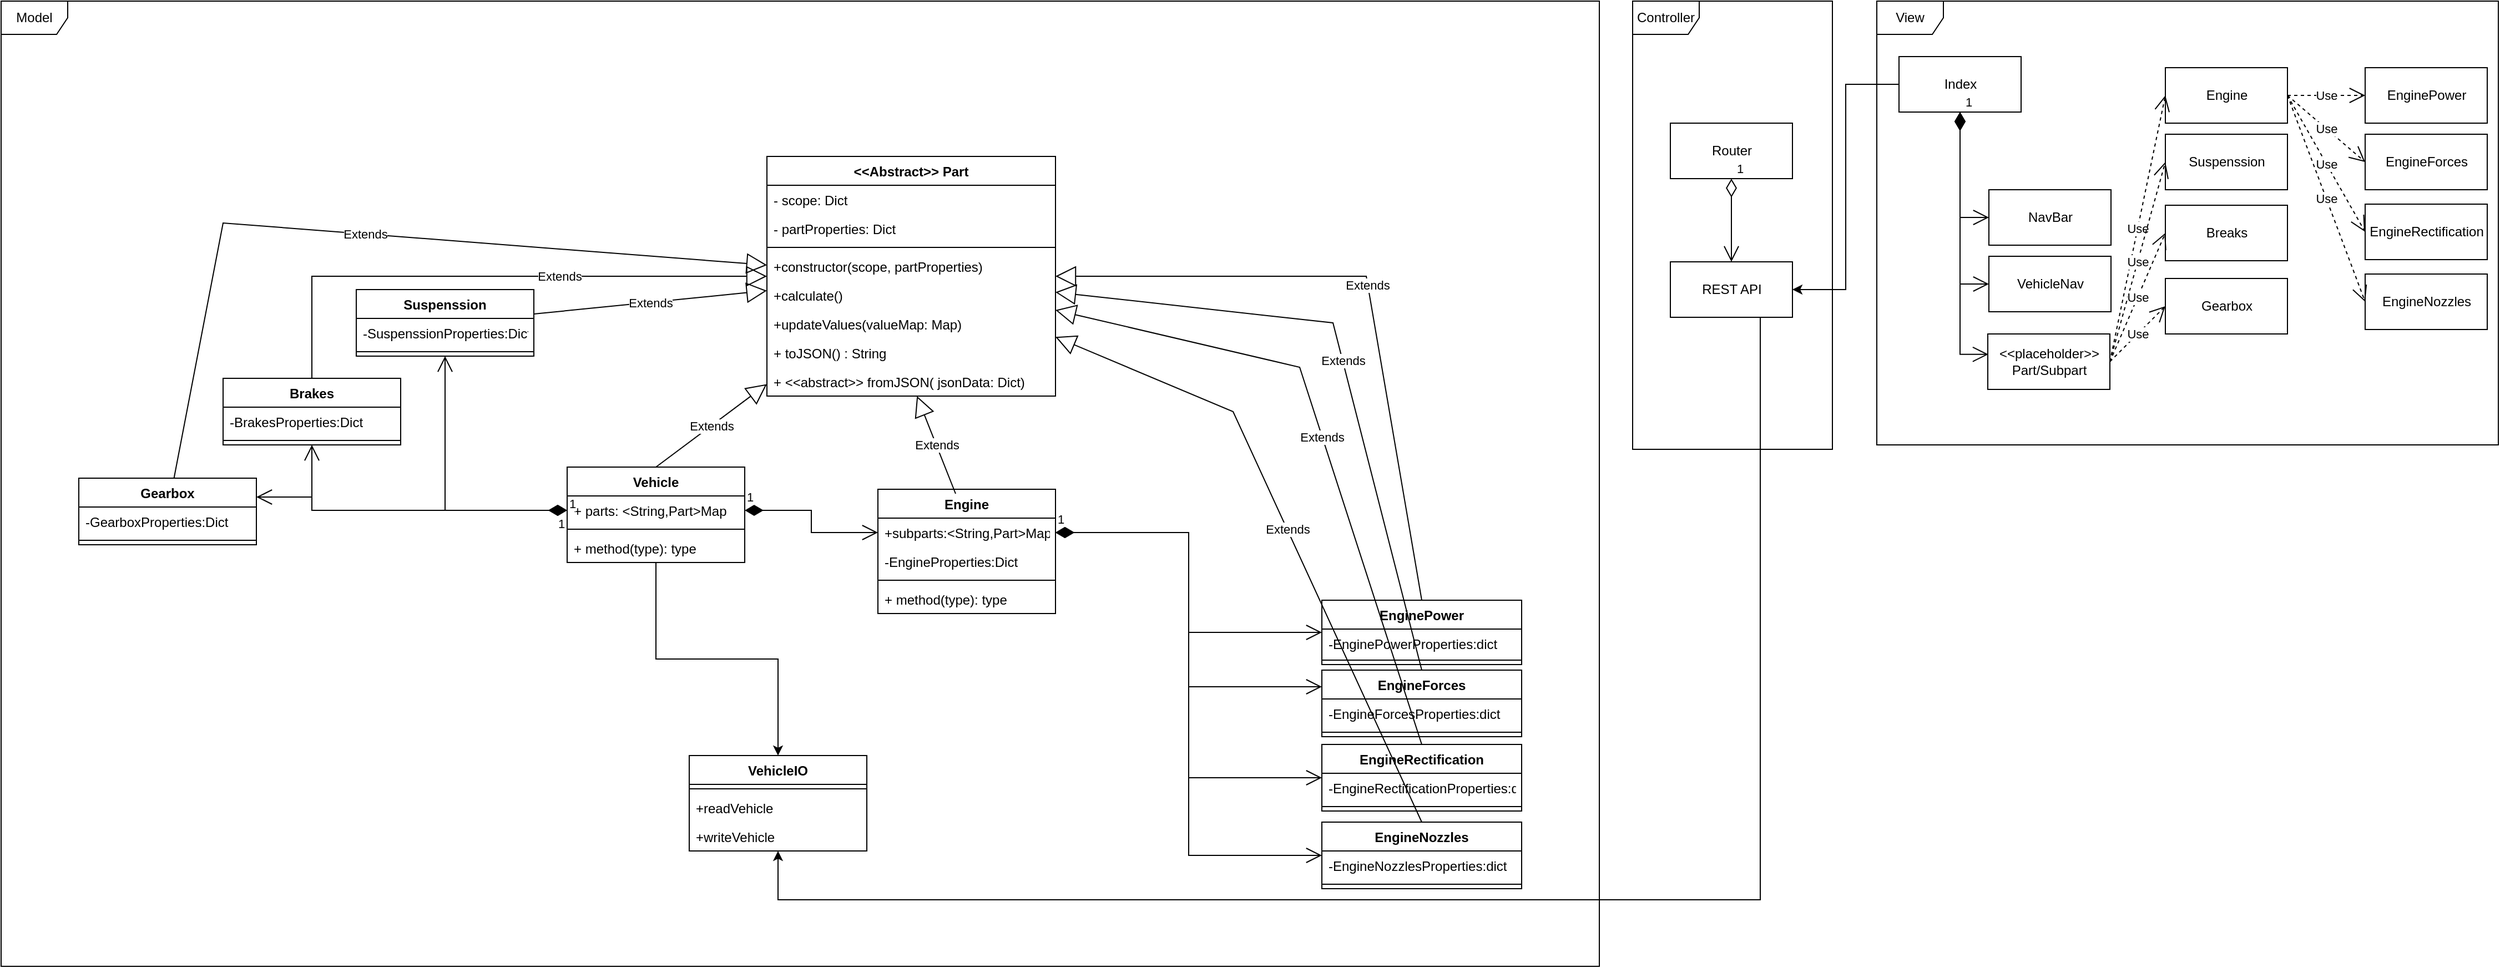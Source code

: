 <mxfile version="16.1.2" type="device" pages="2"><diagram id="Srt7nmyKkOKRnfE592io" name="Modelo Final"><mxGraphModel dx="2272" dy="838" grid="1" gridSize="10" guides="1" tooltips="1" connect="1" arrows="1" fold="1" page="1" pageScale="1" pageWidth="850" pageHeight="1100" math="0" shadow="0"><root><mxCell id="LuTwk9Vkh2MoDI5ITmGI-0"/><mxCell id="LuTwk9Vkh2MoDI5ITmGI-1" parent="LuTwk9Vkh2MoDI5ITmGI-0"/><mxCell id="LuTwk9Vkh2MoDI5ITmGI-72" value="Model" style="shape=umlFrame;whiteSpace=wrap;html=1;" parent="LuTwk9Vkh2MoDI5ITmGI-1" vertex="1"><mxGeometry x="-820" y="10" width="1440" height="870" as="geometry"/></mxCell><mxCell id="LuTwk9Vkh2MoDI5ITmGI-2" value="&lt;&lt;Abstract&gt;&gt; Part" style="swimlane;fontStyle=1;align=center;verticalAlign=top;childLayout=stackLayout;horizontal=1;startSize=26;horizontalStack=0;resizeParent=1;resizeParentMax=0;resizeLast=0;collapsible=1;marginBottom=0;" parent="LuTwk9Vkh2MoDI5ITmGI-1" vertex="1"><mxGeometry x="-130" y="150" width="260" height="216" as="geometry"/></mxCell><mxCell id="LuTwk9Vkh2MoDI5ITmGI-3" value="- scope: Dict" style="text;strokeColor=none;fillColor=none;align=left;verticalAlign=top;spacingLeft=4;spacingRight=4;overflow=hidden;rotatable=0;points=[[0,0.5],[1,0.5]];portConstraint=eastwest;" parent="LuTwk9Vkh2MoDI5ITmGI-2" vertex="1"><mxGeometry y="26" width="260" height="26" as="geometry"/></mxCell><mxCell id="LuTwk9Vkh2MoDI5ITmGI-6" value="- partProperties: Dict" style="text;strokeColor=none;fillColor=none;align=left;verticalAlign=top;spacingLeft=4;spacingRight=4;overflow=hidden;rotatable=0;points=[[0,0.5],[1,0.5]];portConstraint=eastwest;" parent="LuTwk9Vkh2MoDI5ITmGI-2" vertex="1"><mxGeometry y="52" width="260" height="26" as="geometry"/></mxCell><mxCell id="LuTwk9Vkh2MoDI5ITmGI-4" value="" style="line;strokeWidth=1;fillColor=none;align=left;verticalAlign=middle;spacingTop=-1;spacingLeft=3;spacingRight=3;rotatable=0;labelPosition=right;points=[];portConstraint=eastwest;" parent="LuTwk9Vkh2MoDI5ITmGI-2" vertex="1"><mxGeometry y="78" width="260" height="8" as="geometry"/></mxCell><mxCell id="LuTwk9Vkh2MoDI5ITmGI-5" value="+constructor(scope, partProperties)" style="text;strokeColor=none;fillColor=none;align=left;verticalAlign=top;spacingLeft=4;spacingRight=4;overflow=hidden;rotatable=0;points=[[0,0.5],[1,0.5]];portConstraint=eastwest;" parent="LuTwk9Vkh2MoDI5ITmGI-2" vertex="1"><mxGeometry y="86" width="260" height="26" as="geometry"/></mxCell><mxCell id="LuTwk9Vkh2MoDI5ITmGI-7" value="+calculate()" style="text;strokeColor=none;fillColor=none;align=left;verticalAlign=top;spacingLeft=4;spacingRight=4;overflow=hidden;rotatable=0;points=[[0,0.5],[1,0.5]];portConstraint=eastwest;" parent="LuTwk9Vkh2MoDI5ITmGI-2" vertex="1"><mxGeometry y="112" width="260" height="26" as="geometry"/></mxCell><mxCell id="LuTwk9Vkh2MoDI5ITmGI-8" value="+updateValues(valueMap: Map)" style="text;strokeColor=none;fillColor=none;align=left;verticalAlign=top;spacingLeft=4;spacingRight=4;overflow=hidden;rotatable=0;points=[[0,0.5],[1,0.5]];portConstraint=eastwest;" parent="LuTwk9Vkh2MoDI5ITmGI-2" vertex="1"><mxGeometry y="138" width="260" height="26" as="geometry"/></mxCell><mxCell id="LuTwk9Vkh2MoDI5ITmGI-9" value="+ toJSON() : String" style="text;strokeColor=none;fillColor=none;align=left;verticalAlign=top;spacingLeft=4;spacingRight=4;overflow=hidden;rotatable=0;points=[[0,0.5],[1,0.5]];portConstraint=eastwest;" parent="LuTwk9Vkh2MoDI5ITmGI-2" vertex="1"><mxGeometry y="164" width="260" height="26" as="geometry"/></mxCell><mxCell id="LuTwk9Vkh2MoDI5ITmGI-10" value="+ &lt;&lt;abstract&gt;&gt; fromJSON( jsonData: Dict)" style="text;strokeColor=none;fillColor=none;align=left;verticalAlign=top;spacingLeft=4;spacingRight=4;overflow=hidden;rotatable=0;points=[[0,0.5],[1,0.5]];portConstraint=eastwest;" parent="LuTwk9Vkh2MoDI5ITmGI-2" vertex="1"><mxGeometry y="190" width="260" height="26" as="geometry"/></mxCell><mxCell id="pgpAtMf6Iv_CwxvHHfd5-0" style="edgeStyle=orthogonalEdgeStyle;rounded=0;orthogonalLoop=1;jettySize=auto;html=1;entryX=0.5;entryY=0;entryDx=0;entryDy=0;" edge="1" parent="LuTwk9Vkh2MoDI5ITmGI-1" source="LuTwk9Vkh2MoDI5ITmGI-15" target="LuTwk9Vkh2MoDI5ITmGI-73"><mxGeometry relative="1" as="geometry"/></mxCell><mxCell id="LuTwk9Vkh2MoDI5ITmGI-15" value="Vehicle" style="swimlane;fontStyle=1;align=center;verticalAlign=top;childLayout=stackLayout;horizontal=1;startSize=26;horizontalStack=0;resizeParent=1;resizeParentMax=0;resizeLast=0;collapsible=1;marginBottom=0;" parent="LuTwk9Vkh2MoDI5ITmGI-1" vertex="1"><mxGeometry x="-310" y="430" width="160" height="86" as="geometry"/></mxCell><mxCell id="LuTwk9Vkh2MoDI5ITmGI-16" value="+ parts: &lt;String,Part&gt;Map" style="text;strokeColor=none;fillColor=none;align=left;verticalAlign=top;spacingLeft=4;spacingRight=4;overflow=hidden;rotatable=0;points=[[0,0.5],[1,0.5]];portConstraint=eastwest;" parent="LuTwk9Vkh2MoDI5ITmGI-15" vertex="1"><mxGeometry y="26" width="160" height="26" as="geometry"/></mxCell><mxCell id="LuTwk9Vkh2MoDI5ITmGI-17" value="" style="line;strokeWidth=1;fillColor=none;align=left;verticalAlign=middle;spacingTop=-1;spacingLeft=3;spacingRight=3;rotatable=0;labelPosition=right;points=[];portConstraint=eastwest;" parent="LuTwk9Vkh2MoDI5ITmGI-15" vertex="1"><mxGeometry y="52" width="160" height="8" as="geometry"/></mxCell><mxCell id="LuTwk9Vkh2MoDI5ITmGI-18" value="+ method(type): type" style="text;strokeColor=none;fillColor=none;align=left;verticalAlign=top;spacingLeft=4;spacingRight=4;overflow=hidden;rotatable=0;points=[[0,0.5],[1,0.5]];portConstraint=eastwest;" parent="LuTwk9Vkh2MoDI5ITmGI-15" vertex="1"><mxGeometry y="60" width="160" height="26" as="geometry"/></mxCell><mxCell id="LuTwk9Vkh2MoDI5ITmGI-19" value="Extends" style="endArrow=block;endSize=16;endFill=0;html=1;rounded=0;exitX=0.5;exitY=0;exitDx=0;exitDy=0;" parent="LuTwk9Vkh2MoDI5ITmGI-1" source="LuTwk9Vkh2MoDI5ITmGI-15" target="LuTwk9Vkh2MoDI5ITmGI-2" edge="1"><mxGeometry width="160" relative="1" as="geometry"><mxPoint x="-160" y="480" as="sourcePoint"/><mxPoint y="480" as="targetPoint"/></mxGeometry></mxCell><mxCell id="LuTwk9Vkh2MoDI5ITmGI-20" value="Engine" style="swimlane;fontStyle=1;align=center;verticalAlign=top;childLayout=stackLayout;horizontal=1;startSize=26;horizontalStack=0;resizeParent=1;resizeParentMax=0;resizeLast=0;collapsible=1;marginBottom=0;" parent="LuTwk9Vkh2MoDI5ITmGI-1" vertex="1"><mxGeometry x="-30" y="450" width="160" height="112" as="geometry"/></mxCell><mxCell id="LuTwk9Vkh2MoDI5ITmGI-24" value="Extends" style="endArrow=block;endSize=16;endFill=0;html=1;rounded=0;" parent="LuTwk9Vkh2MoDI5ITmGI-20" target="LuTwk9Vkh2MoDI5ITmGI-10" edge="1"><mxGeometry width="160" relative="1" as="geometry"><mxPoint x="70" y="4" as="sourcePoint"/><mxPoint x="230" y="4" as="targetPoint"/></mxGeometry></mxCell><mxCell id="LuTwk9Vkh2MoDI5ITmGI-21" value="+subparts:&lt;String,Part&gt;Map" style="text;strokeColor=none;fillColor=none;align=left;verticalAlign=top;spacingLeft=4;spacingRight=4;overflow=hidden;rotatable=0;points=[[0,0.5],[1,0.5]];portConstraint=eastwest;" parent="LuTwk9Vkh2MoDI5ITmGI-20" vertex="1"><mxGeometry y="26" width="160" height="26" as="geometry"/></mxCell><mxCell id="LuTwk9Vkh2MoDI5ITmGI-68" value="-EngineProperties:Dict" style="text;strokeColor=none;fillColor=none;align=left;verticalAlign=top;spacingLeft=4;spacingRight=4;overflow=hidden;rotatable=0;points=[[0,0.5],[1,0.5]];portConstraint=eastwest;" parent="LuTwk9Vkh2MoDI5ITmGI-20" vertex="1"><mxGeometry y="52" width="160" height="26" as="geometry"/></mxCell><mxCell id="LuTwk9Vkh2MoDI5ITmGI-22" value="" style="line;strokeWidth=1;fillColor=none;align=left;verticalAlign=middle;spacingTop=-1;spacingLeft=3;spacingRight=3;rotatable=0;labelPosition=right;points=[];portConstraint=eastwest;" parent="LuTwk9Vkh2MoDI5ITmGI-20" vertex="1"><mxGeometry y="78" width="160" height="8" as="geometry"/></mxCell><mxCell id="LuTwk9Vkh2MoDI5ITmGI-23" value="+ method(type): type" style="text;strokeColor=none;fillColor=none;align=left;verticalAlign=top;spacingLeft=4;spacingRight=4;overflow=hidden;rotatable=0;points=[[0,0.5],[1,0.5]];portConstraint=eastwest;" parent="LuTwk9Vkh2MoDI5ITmGI-20" vertex="1"><mxGeometry y="86" width="160" height="26" as="geometry"/></mxCell><mxCell id="LuTwk9Vkh2MoDI5ITmGI-25" value="1" style="endArrow=open;html=1;endSize=12;startArrow=diamondThin;startSize=14;startFill=1;edgeStyle=orthogonalEdgeStyle;align=left;verticalAlign=bottom;rounded=0;" parent="LuTwk9Vkh2MoDI5ITmGI-1" source="LuTwk9Vkh2MoDI5ITmGI-16" target="LuTwk9Vkh2MoDI5ITmGI-21" edge="1"><mxGeometry x="-1" y="3" relative="1" as="geometry"><mxPoint x="-80" y="600" as="sourcePoint"/><mxPoint x="80" y="600" as="targetPoint"/></mxGeometry></mxCell><mxCell id="LuTwk9Vkh2MoDI5ITmGI-27" value="EnginePower" style="swimlane;fontStyle=1;align=center;verticalAlign=top;childLayout=stackLayout;horizontal=1;startSize=26;horizontalStack=0;resizeParent=1;resizeParentMax=0;resizeLast=0;collapsible=1;marginBottom=0;" parent="LuTwk9Vkh2MoDI5ITmGI-1" vertex="1"><mxGeometry x="370" y="550" width="180" height="58" as="geometry"/></mxCell><mxCell id="LuTwk9Vkh2MoDI5ITmGI-64" value="-EnginePowerProperties:dict" style="text;strokeColor=none;fillColor=none;align=left;verticalAlign=top;spacingLeft=4;spacingRight=4;overflow=hidden;rotatable=0;points=[[0,0.5],[1,0.5]];portConstraint=eastwest;" parent="LuTwk9Vkh2MoDI5ITmGI-27" vertex="1"><mxGeometry y="26" width="180" height="24" as="geometry"/></mxCell><mxCell id="LuTwk9Vkh2MoDI5ITmGI-29" value="" style="line;strokeWidth=1;fillColor=none;align=left;verticalAlign=middle;spacingTop=-1;spacingLeft=3;spacingRight=3;rotatable=0;labelPosition=right;points=[];portConstraint=eastwest;" parent="LuTwk9Vkh2MoDI5ITmGI-27" vertex="1"><mxGeometry y="50" width="180" height="8" as="geometry"/></mxCell><mxCell id="LuTwk9Vkh2MoDI5ITmGI-32" value="Extends" style="endArrow=block;endSize=16;endFill=0;html=1;rounded=0;exitX=0.5;exitY=0;exitDx=0;exitDy=0;" parent="LuTwk9Vkh2MoDI5ITmGI-1" source="LuTwk9Vkh2MoDI5ITmGI-27" target="LuTwk9Vkh2MoDI5ITmGI-2" edge="1"><mxGeometry width="160" relative="1" as="geometry"><mxPoint x="360" y="984" as="sourcePoint"/><mxPoint x="180" y="350" as="targetPoint"/><Array as="points"><mxPoint x="410" y="258"/></Array></mxGeometry></mxCell><mxCell id="LuTwk9Vkh2MoDI5ITmGI-33" value="1" style="endArrow=open;html=1;endSize=12;startArrow=diamondThin;startSize=14;startFill=1;edgeStyle=orthogonalEdgeStyle;align=left;verticalAlign=bottom;rounded=0;entryX=0;entryY=0.5;entryDx=0;entryDy=0;" parent="LuTwk9Vkh2MoDI5ITmGI-1" source="LuTwk9Vkh2MoDI5ITmGI-21" target="LuTwk9Vkh2MoDI5ITmGI-27" edge="1"><mxGeometry x="-1" y="3" relative="1" as="geometry"><mxPoint x="-140" y="479" as="sourcePoint"/><mxPoint x="-20" y="499" as="targetPoint"/></mxGeometry></mxCell><mxCell id="LuTwk9Vkh2MoDI5ITmGI-34" value="EngineForces" style="swimlane;fontStyle=1;align=center;verticalAlign=top;childLayout=stackLayout;horizontal=1;startSize=26;horizontalStack=0;resizeParent=1;resizeParentMax=0;resizeLast=0;collapsible=1;marginBottom=0;" parent="LuTwk9Vkh2MoDI5ITmGI-1" vertex="1"><mxGeometry x="370" y="613" width="180" height="60" as="geometry"/></mxCell><mxCell id="LuTwk9Vkh2MoDI5ITmGI-65" value="-EngineForcesProperties:dict" style="text;strokeColor=none;fillColor=none;align=left;verticalAlign=top;spacingLeft=4;spacingRight=4;overflow=hidden;rotatable=0;points=[[0,0.5],[1,0.5]];portConstraint=eastwest;" parent="LuTwk9Vkh2MoDI5ITmGI-34" vertex="1"><mxGeometry y="26" width="180" height="26" as="geometry"/></mxCell><mxCell id="LuTwk9Vkh2MoDI5ITmGI-35" value="" style="line;strokeWidth=1;fillColor=none;align=left;verticalAlign=middle;spacingTop=-1;spacingLeft=3;spacingRight=3;rotatable=0;labelPosition=right;points=[];portConstraint=eastwest;" parent="LuTwk9Vkh2MoDI5ITmGI-34" vertex="1"><mxGeometry y="52" width="180" height="8" as="geometry"/></mxCell><mxCell id="LuTwk9Vkh2MoDI5ITmGI-36" value="EngineRectification" style="swimlane;fontStyle=1;align=center;verticalAlign=top;childLayout=stackLayout;horizontal=1;startSize=26;horizontalStack=0;resizeParent=1;resizeParentMax=0;resizeLast=0;collapsible=1;marginBottom=0;" parent="LuTwk9Vkh2MoDI5ITmGI-1" vertex="1"><mxGeometry x="370" y="680" width="180" height="60" as="geometry"/></mxCell><mxCell id="LuTwk9Vkh2MoDI5ITmGI-66" value="-EngineRectificationProperties:dict" style="text;strokeColor=none;fillColor=none;align=left;verticalAlign=top;spacingLeft=4;spacingRight=4;overflow=hidden;rotatable=0;points=[[0,0.5],[1,0.5]];portConstraint=eastwest;" parent="LuTwk9Vkh2MoDI5ITmGI-36" vertex="1"><mxGeometry y="26" width="180" height="26" as="geometry"/></mxCell><mxCell id="LuTwk9Vkh2MoDI5ITmGI-37" value="" style="line;strokeWidth=1;fillColor=none;align=left;verticalAlign=middle;spacingTop=-1;spacingLeft=3;spacingRight=3;rotatable=0;labelPosition=right;points=[];portConstraint=eastwest;" parent="LuTwk9Vkh2MoDI5ITmGI-36" vertex="1"><mxGeometry y="52" width="180" height="8" as="geometry"/></mxCell><mxCell id="LuTwk9Vkh2MoDI5ITmGI-42" value="EngineNozzles" style="swimlane;fontStyle=1;align=center;verticalAlign=top;childLayout=stackLayout;horizontal=1;startSize=26;horizontalStack=0;resizeParent=1;resizeParentMax=0;resizeLast=0;collapsible=1;marginBottom=0;" parent="LuTwk9Vkh2MoDI5ITmGI-1" vertex="1"><mxGeometry x="370" y="750" width="180" height="60" as="geometry"/></mxCell><mxCell id="LuTwk9Vkh2MoDI5ITmGI-67" value="-EngineNozzlesProperties:dict" style="text;strokeColor=none;fillColor=none;align=left;verticalAlign=top;spacingLeft=4;spacingRight=4;overflow=hidden;rotatable=0;points=[[0,0.5],[1,0.5]];portConstraint=eastwest;" parent="LuTwk9Vkh2MoDI5ITmGI-42" vertex="1"><mxGeometry y="26" width="180" height="26" as="geometry"/></mxCell><mxCell id="LuTwk9Vkh2MoDI5ITmGI-43" value="" style="line;strokeWidth=1;fillColor=none;align=left;verticalAlign=middle;spacingTop=-1;spacingLeft=3;spacingRight=3;rotatable=0;labelPosition=right;points=[];portConstraint=eastwest;" parent="LuTwk9Vkh2MoDI5ITmGI-42" vertex="1"><mxGeometry y="52" width="180" height="8" as="geometry"/></mxCell><mxCell id="LuTwk9Vkh2MoDI5ITmGI-44" value="1" style="endArrow=open;html=1;endSize=12;startArrow=diamondThin;startSize=14;startFill=1;edgeStyle=orthogonalEdgeStyle;align=left;verticalAlign=bottom;rounded=0;entryX=0;entryY=0.25;entryDx=0;entryDy=0;exitX=1;exitY=0.5;exitDx=0;exitDy=0;" parent="LuTwk9Vkh2MoDI5ITmGI-1" source="LuTwk9Vkh2MoDI5ITmGI-21" target="LuTwk9Vkh2MoDI5ITmGI-34" edge="1"><mxGeometry x="-1" y="3" relative="1" as="geometry"><mxPoint x="140" y="499" as="sourcePoint"/><mxPoint x="190" y="427" as="targetPoint"/></mxGeometry></mxCell><mxCell id="LuTwk9Vkh2MoDI5ITmGI-45" value="1" style="endArrow=open;html=1;endSize=12;startArrow=diamondThin;startSize=14;startFill=1;edgeStyle=orthogonalEdgeStyle;align=left;verticalAlign=bottom;rounded=0;entryX=0;entryY=0.5;entryDx=0;entryDy=0;exitX=1;exitY=0.5;exitDx=0;exitDy=0;" parent="LuTwk9Vkh2MoDI5ITmGI-1" source="LuTwk9Vkh2MoDI5ITmGI-21" target="LuTwk9Vkh2MoDI5ITmGI-36" edge="1"><mxGeometry x="-1" y="3" relative="1" as="geometry"><mxPoint x="140" y="560" as="sourcePoint"/><mxPoint x="190" y="481.5" as="targetPoint"/></mxGeometry></mxCell><mxCell id="LuTwk9Vkh2MoDI5ITmGI-46" value="1" style="endArrow=open;html=1;endSize=12;startArrow=diamondThin;startSize=14;startFill=1;edgeStyle=orthogonalEdgeStyle;align=left;verticalAlign=bottom;rounded=0;entryX=0;entryY=0.5;entryDx=0;entryDy=0;exitX=1;exitY=0.5;exitDx=0;exitDy=0;" parent="LuTwk9Vkh2MoDI5ITmGI-1" source="LuTwk9Vkh2MoDI5ITmGI-21" target="LuTwk9Vkh2MoDI5ITmGI-42" edge="1"><mxGeometry x="-1" y="3" relative="1" as="geometry"><mxPoint x="140" y="499" as="sourcePoint"/><mxPoint x="190" y="557" as="targetPoint"/></mxGeometry></mxCell><mxCell id="LuTwk9Vkh2MoDI5ITmGI-47" value="Extends" style="endArrow=block;endSize=16;endFill=0;html=1;rounded=0;exitX=0.5;exitY=0;exitDx=0;exitDy=0;" parent="LuTwk9Vkh2MoDI5ITmGI-1" source="LuTwk9Vkh2MoDI5ITmGI-34" target="LuTwk9Vkh2MoDI5ITmGI-2" edge="1"><mxGeometry width="160" relative="1" as="geometry"><mxPoint x="270" y="410" as="sourcePoint"/><mxPoint x="140" y="339" as="targetPoint"/><Array as="points"><mxPoint x="380" y="300"/></Array></mxGeometry></mxCell><mxCell id="LuTwk9Vkh2MoDI5ITmGI-48" value="Extends" style="endArrow=block;endSize=16;endFill=0;html=1;rounded=0;exitX=0.5;exitY=0;exitDx=0;exitDy=0;" parent="LuTwk9Vkh2MoDI5ITmGI-1" source="LuTwk9Vkh2MoDI5ITmGI-36" target="LuTwk9Vkh2MoDI5ITmGI-2" edge="1"><mxGeometry width="160" relative="1" as="geometry"><mxPoint x="270" y="473" as="sourcePoint"/><mxPoint x="150" y="349" as="targetPoint"/><Array as="points"><mxPoint x="350" y="340"/></Array></mxGeometry></mxCell><mxCell id="LuTwk9Vkh2MoDI5ITmGI-49" value="Extends" style="endArrow=block;endSize=16;endFill=0;html=1;rounded=0;exitX=0.5;exitY=0;exitDx=0;exitDy=0;" parent="LuTwk9Vkh2MoDI5ITmGI-1" source="LuTwk9Vkh2MoDI5ITmGI-42" target="LuTwk9Vkh2MoDI5ITmGI-2" edge="1"><mxGeometry width="160" relative="1" as="geometry"><mxPoint x="270" y="540" as="sourcePoint"/><mxPoint x="160" y="359" as="targetPoint"/><Array as="points"><mxPoint x="290" y="380"/></Array></mxGeometry></mxCell><mxCell id="LuTwk9Vkh2MoDI5ITmGI-50" value="Suspenssion" style="swimlane;fontStyle=1;align=center;verticalAlign=top;childLayout=stackLayout;horizontal=1;startSize=26;horizontalStack=0;resizeParent=1;resizeParentMax=0;resizeLast=0;collapsible=1;marginBottom=0;" parent="LuTwk9Vkh2MoDI5ITmGI-1" vertex="1"><mxGeometry x="-500" y="270" width="160" height="60" as="geometry"/></mxCell><mxCell id="LuTwk9Vkh2MoDI5ITmGI-69" value="-SuspenssionProperties:Dict" style="text;strokeColor=none;fillColor=none;align=left;verticalAlign=top;spacingLeft=4;spacingRight=4;overflow=hidden;rotatable=0;points=[[0,0.5],[1,0.5]];portConstraint=eastwest;" parent="LuTwk9Vkh2MoDI5ITmGI-50" vertex="1"><mxGeometry y="26" width="160" height="26" as="geometry"/></mxCell><mxCell id="LuTwk9Vkh2MoDI5ITmGI-52" value="" style="line;strokeWidth=1;fillColor=none;align=left;verticalAlign=middle;spacingTop=-1;spacingLeft=3;spacingRight=3;rotatable=0;labelPosition=right;points=[];portConstraint=eastwest;" parent="LuTwk9Vkh2MoDI5ITmGI-50" vertex="1"><mxGeometry y="52" width="160" height="8" as="geometry"/></mxCell><mxCell id="LuTwk9Vkh2MoDI5ITmGI-54" value="Extends" style="endArrow=block;endSize=16;endFill=0;html=1;rounded=0;" parent="LuTwk9Vkh2MoDI5ITmGI-1" source="LuTwk9Vkh2MoDI5ITmGI-50" target="LuTwk9Vkh2MoDI5ITmGI-2" edge="1"><mxGeometry width="160" relative="1" as="geometry"><mxPoint x="-220" y="440" as="sourcePoint"/><mxPoint x="-120" y="365.217" as="targetPoint"/></mxGeometry></mxCell><mxCell id="LuTwk9Vkh2MoDI5ITmGI-55" value="1" style="endArrow=open;html=1;endSize=12;startArrow=diamondThin;startSize=14;startFill=1;edgeStyle=orthogonalEdgeStyle;align=left;verticalAlign=bottom;rounded=0;" parent="LuTwk9Vkh2MoDI5ITmGI-1" source="LuTwk9Vkh2MoDI5ITmGI-16" target="LuTwk9Vkh2MoDI5ITmGI-50" edge="1"><mxGeometry x="-1" y="3" relative="1" as="geometry"><mxPoint x="-140" y="479" as="sourcePoint"/><mxPoint x="-20" y="499" as="targetPoint"/></mxGeometry></mxCell><mxCell id="LuTwk9Vkh2MoDI5ITmGI-56" value="Brakes" style="swimlane;fontStyle=1;align=center;verticalAlign=top;childLayout=stackLayout;horizontal=1;startSize=26;horizontalStack=0;resizeParent=1;resizeParentMax=0;resizeLast=0;collapsible=1;marginBottom=0;" parent="LuTwk9Vkh2MoDI5ITmGI-1" vertex="1"><mxGeometry x="-620" y="350" width="160" height="60" as="geometry"/></mxCell><mxCell id="LuTwk9Vkh2MoDI5ITmGI-70" value="-BrakesProperties:Dict" style="text;strokeColor=none;fillColor=none;align=left;verticalAlign=top;spacingLeft=4;spacingRight=4;overflow=hidden;rotatable=0;points=[[0,0.5],[1,0.5]];portConstraint=eastwest;" parent="LuTwk9Vkh2MoDI5ITmGI-56" vertex="1"><mxGeometry y="26" width="160" height="26" as="geometry"/></mxCell><mxCell id="LuTwk9Vkh2MoDI5ITmGI-57" value="" style="line;strokeWidth=1;fillColor=none;align=left;verticalAlign=middle;spacingTop=-1;spacingLeft=3;spacingRight=3;rotatable=0;labelPosition=right;points=[];portConstraint=eastwest;" parent="LuTwk9Vkh2MoDI5ITmGI-56" vertex="1"><mxGeometry y="52" width="160" height="8" as="geometry"/></mxCell><mxCell id="LuTwk9Vkh2MoDI5ITmGI-58" value="Extends" style="endArrow=block;endSize=16;endFill=0;html=1;rounded=0;exitX=0.5;exitY=0;exitDx=0;exitDy=0;" parent="LuTwk9Vkh2MoDI5ITmGI-1" source="LuTwk9Vkh2MoDI5ITmGI-56" target="LuTwk9Vkh2MoDI5ITmGI-2" edge="1"><mxGeometry x="0.253" width="160" relative="1" as="geometry"><mxPoint x="-340" y="280.209" as="sourcePoint"/><mxPoint x="-120" y="272.535" as="targetPoint"/><Array as="points"><mxPoint x="-540" y="258"/></Array><mxPoint as="offset"/></mxGeometry></mxCell><mxCell id="LuTwk9Vkh2MoDI5ITmGI-59" value="1" style="endArrow=open;html=1;endSize=12;startArrow=diamondThin;startSize=14;startFill=1;edgeStyle=orthogonalEdgeStyle;align=left;verticalAlign=bottom;rounded=0;entryX=0.5;entryY=1;entryDx=0;entryDy=0;exitX=0;exitY=0.5;exitDx=0;exitDy=0;" parent="LuTwk9Vkh2MoDI5ITmGI-1" source="LuTwk9Vkh2MoDI5ITmGI-16" target="LuTwk9Vkh2MoDI5ITmGI-56" edge="1"><mxGeometry x="-1" y="3" relative="1" as="geometry"><mxPoint x="-300" y="479" as="sourcePoint"/><mxPoint x="-420" y="300" as="targetPoint"/></mxGeometry></mxCell><mxCell id="LuTwk9Vkh2MoDI5ITmGI-60" value="Gearbox" style="swimlane;fontStyle=1;align=center;verticalAlign=top;childLayout=stackLayout;horizontal=1;startSize=26;horizontalStack=0;resizeParent=1;resizeParentMax=0;resizeLast=0;collapsible=1;marginBottom=0;" parent="LuTwk9Vkh2MoDI5ITmGI-1" vertex="1"><mxGeometry x="-750" y="440" width="160" height="60" as="geometry"/></mxCell><mxCell id="LuTwk9Vkh2MoDI5ITmGI-71" value="-GearboxProperties:Dict" style="text;strokeColor=none;fillColor=none;align=left;verticalAlign=top;spacingLeft=4;spacingRight=4;overflow=hidden;rotatable=0;points=[[0,0.5],[1,0.5]];portConstraint=eastwest;" parent="LuTwk9Vkh2MoDI5ITmGI-60" vertex="1"><mxGeometry y="26" width="160" height="26" as="geometry"/></mxCell><mxCell id="LuTwk9Vkh2MoDI5ITmGI-61" value="" style="line;strokeWidth=1;fillColor=none;align=left;verticalAlign=middle;spacingTop=-1;spacingLeft=3;spacingRight=3;rotatable=0;labelPosition=right;points=[];portConstraint=eastwest;" parent="LuTwk9Vkh2MoDI5ITmGI-60" vertex="1"><mxGeometry y="52" width="160" height="8" as="geometry"/></mxCell><mxCell id="LuTwk9Vkh2MoDI5ITmGI-62" value="Extends" style="endArrow=block;endSize=16;endFill=0;html=1;rounded=0;" parent="LuTwk9Vkh2MoDI5ITmGI-1" source="LuTwk9Vkh2MoDI5ITmGI-60" target="LuTwk9Vkh2MoDI5ITmGI-2" edge="1"><mxGeometry width="160" relative="1" as="geometry"><mxPoint x="-220" y="440" as="sourcePoint"/><mxPoint x="-120" y="365.217" as="targetPoint"/><Array as="points"><mxPoint x="-620" y="210"/></Array></mxGeometry></mxCell><mxCell id="LuTwk9Vkh2MoDI5ITmGI-63" value="1" style="endArrow=open;html=1;endSize=12;startArrow=diamondThin;startSize=14;startFill=1;edgeStyle=orthogonalEdgeStyle;align=left;verticalAlign=bottom;rounded=0;" parent="LuTwk9Vkh2MoDI5ITmGI-1" source="LuTwk9Vkh2MoDI5ITmGI-16" target="LuTwk9Vkh2MoDI5ITmGI-60" edge="1"><mxGeometry x="-0.931" y="21" relative="1" as="geometry"><mxPoint x="-300" y="479" as="sourcePoint"/><mxPoint x="-530" y="374" as="targetPoint"/><Array as="points"><mxPoint x="-540" y="469"/><mxPoint x="-540" y="457"/></Array><mxPoint as="offset"/></mxGeometry></mxCell><mxCell id="LuTwk9Vkh2MoDI5ITmGI-73" value="VehicleIO" style="swimlane;fontStyle=1;align=center;verticalAlign=top;childLayout=stackLayout;horizontal=1;startSize=26;horizontalStack=0;resizeParent=1;resizeParentMax=0;resizeLast=0;collapsible=1;marginBottom=0;" parent="LuTwk9Vkh2MoDI5ITmGI-1" vertex="1"><mxGeometry x="-200" y="690" width="160" height="86" as="geometry"/></mxCell><mxCell id="LuTwk9Vkh2MoDI5ITmGI-75" value="" style="line;strokeWidth=1;fillColor=none;align=left;verticalAlign=middle;spacingTop=-1;spacingLeft=3;spacingRight=3;rotatable=0;labelPosition=right;points=[];portConstraint=eastwest;" parent="LuTwk9Vkh2MoDI5ITmGI-73" vertex="1"><mxGeometry y="26" width="160" height="8" as="geometry"/></mxCell><mxCell id="LuTwk9Vkh2MoDI5ITmGI-76" value="+readVehicle" style="text;strokeColor=none;fillColor=none;align=left;verticalAlign=top;spacingLeft=4;spacingRight=4;overflow=hidden;rotatable=0;points=[[0,0.5],[1,0.5]];portConstraint=eastwest;" parent="LuTwk9Vkh2MoDI5ITmGI-73" vertex="1"><mxGeometry y="34" width="160" height="26" as="geometry"/></mxCell><mxCell id="LuTwk9Vkh2MoDI5ITmGI-77" value="+writeVehicle" style="text;strokeColor=none;fillColor=none;align=left;verticalAlign=top;spacingLeft=4;spacingRight=4;overflow=hidden;rotatable=0;points=[[0,0.5],[1,0.5]];portConstraint=eastwest;" parent="LuTwk9Vkh2MoDI5ITmGI-73" vertex="1"><mxGeometry y="60" width="160" height="26" as="geometry"/></mxCell><mxCell id="LuTwk9Vkh2MoDI5ITmGI-78" value="Controller" style="shape=umlFrame;whiteSpace=wrap;html=1;" parent="LuTwk9Vkh2MoDI5ITmGI-1" vertex="1"><mxGeometry x="650" y="10" width="180" height="404" as="geometry"/></mxCell><mxCell id="LuTwk9Vkh2MoDI5ITmGI-79" value="Router" style="html=1;" parent="LuTwk9Vkh2MoDI5ITmGI-1" vertex="1"><mxGeometry x="684" y="120" width="110" height="50" as="geometry"/></mxCell><mxCell id="LuTwk9Vkh2MoDI5ITmGI-81" style="edgeStyle=orthogonalEdgeStyle;rounded=0;orthogonalLoop=1;jettySize=auto;html=1;" parent="LuTwk9Vkh2MoDI5ITmGI-1" source="LuTwk9Vkh2MoDI5ITmGI-80" target="LuTwk9Vkh2MoDI5ITmGI-73" edge="1"><mxGeometry relative="1" as="geometry"><Array as="points"><mxPoint x="765" y="820"/><mxPoint x="-120" y="820"/></Array></mxGeometry></mxCell><mxCell id="LuTwk9Vkh2MoDI5ITmGI-80" value="REST API" style="html=1;" parent="LuTwk9Vkh2MoDI5ITmGI-1" vertex="1"><mxGeometry x="684" y="245" width="110" height="50" as="geometry"/></mxCell><mxCell id="LuTwk9Vkh2MoDI5ITmGI-82" value="1" style="endArrow=open;html=1;endSize=12;startArrow=diamondThin;startSize=14;startFill=0;edgeStyle=orthogonalEdgeStyle;align=left;verticalAlign=bottom;rounded=0;exitX=0.5;exitY=1;exitDx=0;exitDy=0;" parent="LuTwk9Vkh2MoDI5ITmGI-1" source="LuTwk9Vkh2MoDI5ITmGI-79" target="LuTwk9Vkh2MoDI5ITmGI-80" edge="1"><mxGeometry x="-1" y="3" relative="1" as="geometry"><mxPoint x="770" y="220" as="sourcePoint"/><mxPoint x="930" y="220" as="targetPoint"/></mxGeometry></mxCell><mxCell id="LuTwk9Vkh2MoDI5ITmGI-83" value="View" style="shape=umlFrame;whiteSpace=wrap;html=1;" parent="LuTwk9Vkh2MoDI5ITmGI-1" vertex="1"><mxGeometry x="870" y="10" width="560" height="400" as="geometry"/></mxCell><mxCell id="LuTwk9Vkh2MoDI5ITmGI-84" value="NavBar" style="html=1;" parent="LuTwk9Vkh2MoDI5ITmGI-1" vertex="1"><mxGeometry x="971" y="180" width="110" height="50" as="geometry"/></mxCell><mxCell id="LuTwk9Vkh2MoDI5ITmGI-85" value="VehicleNav" style="html=1;" parent="LuTwk9Vkh2MoDI5ITmGI-1" vertex="1"><mxGeometry x="971" y="240" width="110" height="50" as="geometry"/></mxCell><mxCell id="LuTwk9Vkh2MoDI5ITmGI-109" style="edgeStyle=orthogonalEdgeStyle;rounded=0;orthogonalLoop=1;jettySize=auto;html=1;exitX=0;exitY=0.5;exitDx=0;exitDy=0;entryX=1;entryY=0.5;entryDx=0;entryDy=0;" parent="LuTwk9Vkh2MoDI5ITmGI-1" source="LuTwk9Vkh2MoDI5ITmGI-86" target="LuTwk9Vkh2MoDI5ITmGI-80" edge="1"><mxGeometry relative="1" as="geometry"/></mxCell><mxCell id="LuTwk9Vkh2MoDI5ITmGI-86" value="Index" style="html=1;" parent="LuTwk9Vkh2MoDI5ITmGI-1" vertex="1"><mxGeometry x="890" y="60" width="110" height="50" as="geometry"/></mxCell><mxCell id="LuTwk9Vkh2MoDI5ITmGI-89" value="&amp;lt;&amp;lt;placeholder&amp;gt;&amp;gt;&lt;br&gt;Part/Subpart" style="html=1;" parent="LuTwk9Vkh2MoDI5ITmGI-1" vertex="1"><mxGeometry x="970" y="310" width="110" height="50" as="geometry"/></mxCell><mxCell id="LuTwk9Vkh2MoDI5ITmGI-90" value="Engine" style="html=1;" parent="LuTwk9Vkh2MoDI5ITmGI-1" vertex="1"><mxGeometry x="1130" y="70" width="110" height="50" as="geometry"/></mxCell><mxCell id="LuTwk9Vkh2MoDI5ITmGI-91" value="Suspenssion" style="html=1;" parent="LuTwk9Vkh2MoDI5ITmGI-1" vertex="1"><mxGeometry x="1130" y="130" width="110" height="50" as="geometry"/></mxCell><mxCell id="LuTwk9Vkh2MoDI5ITmGI-92" value="Breaks" style="html=1;" parent="LuTwk9Vkh2MoDI5ITmGI-1" vertex="1"><mxGeometry x="1130" y="194" width="110" height="50" as="geometry"/></mxCell><mxCell id="LuTwk9Vkh2MoDI5ITmGI-93" value="Gearbox" style="html=1;" parent="LuTwk9Vkh2MoDI5ITmGI-1" vertex="1"><mxGeometry x="1130" y="260" width="110" height="50" as="geometry"/></mxCell><mxCell id="LuTwk9Vkh2MoDI5ITmGI-94" value="EnginePower" style="html=1;" parent="LuTwk9Vkh2MoDI5ITmGI-1" vertex="1"><mxGeometry x="1310" y="70" width="110" height="50" as="geometry"/></mxCell><mxCell id="LuTwk9Vkh2MoDI5ITmGI-95" value="EngineForces" style="html=1;" parent="LuTwk9Vkh2MoDI5ITmGI-1" vertex="1"><mxGeometry x="1310" y="130" width="110" height="50" as="geometry"/></mxCell><mxCell id="LuTwk9Vkh2MoDI5ITmGI-96" value="EngineRectification" style="html=1;" parent="LuTwk9Vkh2MoDI5ITmGI-1" vertex="1"><mxGeometry x="1310" y="193" width="110" height="50" as="geometry"/></mxCell><mxCell id="LuTwk9Vkh2MoDI5ITmGI-97" value="EngineNozzles" style="html=1;" parent="LuTwk9Vkh2MoDI5ITmGI-1" vertex="1"><mxGeometry x="1310" y="256" width="110" height="50" as="geometry"/></mxCell><mxCell id="LuTwk9Vkh2MoDI5ITmGI-98" value="Use" style="endArrow=open;endSize=12;dashed=1;html=1;rounded=0;exitX=1;exitY=0.5;exitDx=0;exitDy=0;entryX=0;entryY=0.5;entryDx=0;entryDy=0;" parent="LuTwk9Vkh2MoDI5ITmGI-1" source="LuTwk9Vkh2MoDI5ITmGI-89" target="LuTwk9Vkh2MoDI5ITmGI-90" edge="1"><mxGeometry width="160" relative="1" as="geometry"><mxPoint x="1090" y="490" as="sourcePoint"/><mxPoint x="1250" y="490" as="targetPoint"/></mxGeometry></mxCell><mxCell id="LuTwk9Vkh2MoDI5ITmGI-99" value="Use" style="endArrow=open;endSize=12;dashed=1;html=1;rounded=0;exitX=1;exitY=0.5;exitDx=0;exitDy=0;entryX=0;entryY=0.5;entryDx=0;entryDy=0;" parent="LuTwk9Vkh2MoDI5ITmGI-1" source="LuTwk9Vkh2MoDI5ITmGI-89" target="LuTwk9Vkh2MoDI5ITmGI-91" edge="1"><mxGeometry width="160" relative="1" as="geometry"><mxPoint x="1049" y="285" as="sourcePoint"/><mxPoint x="1120" y="195" as="targetPoint"/></mxGeometry></mxCell><mxCell id="LuTwk9Vkh2MoDI5ITmGI-100" value="Use" style="endArrow=open;endSize=12;dashed=1;html=1;rounded=0;exitX=1;exitY=0.5;exitDx=0;exitDy=0;entryX=0;entryY=0.5;entryDx=0;entryDy=0;" parent="LuTwk9Vkh2MoDI5ITmGI-1" source="LuTwk9Vkh2MoDI5ITmGI-89" target="LuTwk9Vkh2MoDI5ITmGI-92" edge="1"><mxGeometry width="160" relative="1" as="geometry"><mxPoint x="1049" y="285" as="sourcePoint"/><mxPoint x="1120" y="255" as="targetPoint"/></mxGeometry></mxCell><mxCell id="LuTwk9Vkh2MoDI5ITmGI-101" value="Use" style="endArrow=open;endSize=12;dashed=1;html=1;rounded=0;exitX=1;exitY=0.5;exitDx=0;exitDy=0;entryX=0;entryY=0.5;entryDx=0;entryDy=0;" parent="LuTwk9Vkh2MoDI5ITmGI-1" source="LuTwk9Vkh2MoDI5ITmGI-89" target="LuTwk9Vkh2MoDI5ITmGI-93" edge="1"><mxGeometry width="160" relative="1" as="geometry"><mxPoint x="1049" y="285" as="sourcePoint"/><mxPoint x="1120" y="319" as="targetPoint"/></mxGeometry></mxCell><mxCell id="LuTwk9Vkh2MoDI5ITmGI-102" value="1" style="endArrow=open;html=1;endSize=12;startArrow=diamondThin;startSize=14;startFill=1;edgeStyle=orthogonalEdgeStyle;align=left;verticalAlign=bottom;rounded=0;entryX=0;entryY=0.5;entryDx=0;entryDy=0;" parent="LuTwk9Vkh2MoDI5ITmGI-1" source="LuTwk9Vkh2MoDI5ITmGI-86" target="LuTwk9Vkh2MoDI5ITmGI-84" edge="1"><mxGeometry x="-1" y="3" relative="1" as="geometry"><mxPoint x="930" y="400" as="sourcePoint"/><mxPoint x="1090" y="400" as="targetPoint"/></mxGeometry></mxCell><mxCell id="LuTwk9Vkh2MoDI5ITmGI-103" value="1" style="endArrow=open;html=1;endSize=12;startArrow=diamondThin;startSize=14;startFill=1;edgeStyle=orthogonalEdgeStyle;align=left;verticalAlign=bottom;rounded=0;entryX=0;entryY=0.5;entryDx=0;entryDy=0;" parent="LuTwk9Vkh2MoDI5ITmGI-1" source="LuTwk9Vkh2MoDI5ITmGI-86" target="LuTwk9Vkh2MoDI5ITmGI-85" edge="1"><mxGeometry x="-1" y="3" relative="1" as="geometry"><mxPoint x="955.0" y="120" as="sourcePoint"/><mxPoint x="940" y="155" as="targetPoint"/></mxGeometry></mxCell><mxCell id="LuTwk9Vkh2MoDI5ITmGI-104" value="1" style="endArrow=open;html=1;endSize=12;startArrow=diamondThin;startSize=14;startFill=1;edgeStyle=orthogonalEdgeStyle;align=left;verticalAlign=bottom;rounded=0;entryX=0.005;entryY=0.368;entryDx=0;entryDy=0;entryPerimeter=0;" parent="LuTwk9Vkh2MoDI5ITmGI-1" source="LuTwk9Vkh2MoDI5ITmGI-86" target="LuTwk9Vkh2MoDI5ITmGI-89" edge="1"><mxGeometry x="-1" y="3" relative="1" as="geometry"><mxPoint x="955.0" y="120" as="sourcePoint"/><mxPoint x="940" y="215" as="targetPoint"/></mxGeometry></mxCell><mxCell id="LuTwk9Vkh2MoDI5ITmGI-105" value="Use" style="endArrow=open;endSize=12;dashed=1;html=1;rounded=0;exitX=1;exitY=0.5;exitDx=0;exitDy=0;" parent="LuTwk9Vkh2MoDI5ITmGI-1" source="LuTwk9Vkh2MoDI5ITmGI-90" target="LuTwk9Vkh2MoDI5ITmGI-94" edge="1"><mxGeometry width="160" relative="1" as="geometry"><mxPoint x="1090" y="345" as="sourcePoint"/><mxPoint x="1140" y="105" as="targetPoint"/></mxGeometry></mxCell><mxCell id="LuTwk9Vkh2MoDI5ITmGI-106" value="Use" style="endArrow=open;endSize=12;dashed=1;html=1;rounded=0;exitX=1;exitY=0.5;exitDx=0;exitDy=0;entryX=0;entryY=0.5;entryDx=0;entryDy=0;" parent="LuTwk9Vkh2MoDI5ITmGI-1" source="LuTwk9Vkh2MoDI5ITmGI-90" target="LuTwk9Vkh2MoDI5ITmGI-95" edge="1"><mxGeometry width="160" relative="1" as="geometry"><mxPoint x="1250" y="105" as="sourcePoint"/><mxPoint x="1320" y="105" as="targetPoint"/></mxGeometry></mxCell><mxCell id="LuTwk9Vkh2MoDI5ITmGI-107" value="Use" style="endArrow=open;endSize=12;dashed=1;html=1;rounded=0;exitX=1;exitY=0.5;exitDx=0;exitDy=0;entryX=0;entryY=0.5;entryDx=0;entryDy=0;" parent="LuTwk9Vkh2MoDI5ITmGI-1" source="LuTwk9Vkh2MoDI5ITmGI-90" target="LuTwk9Vkh2MoDI5ITmGI-96" edge="1"><mxGeometry width="160" relative="1" as="geometry"><mxPoint x="1250" y="105" as="sourcePoint"/><mxPoint x="1320" y="165" as="targetPoint"/></mxGeometry></mxCell><mxCell id="LuTwk9Vkh2MoDI5ITmGI-108" value="Use" style="endArrow=open;endSize=12;dashed=1;html=1;rounded=0;exitX=1;exitY=0.5;exitDx=0;exitDy=0;entryX=0;entryY=0.5;entryDx=0;entryDy=0;" parent="LuTwk9Vkh2MoDI5ITmGI-1" source="LuTwk9Vkh2MoDI5ITmGI-90" target="LuTwk9Vkh2MoDI5ITmGI-97" edge="1"><mxGeometry width="160" relative="1" as="geometry"><mxPoint x="1250" y="105" as="sourcePoint"/><mxPoint x="1320" y="228" as="targetPoint"/></mxGeometry></mxCell></root></mxGraphModel></diagram><diagram id="877bVCCNV7ZnfzUDAcKK" name="Modelo de Clases"><mxGraphModel dx="1422" dy="838" grid="1" gridSize="10" guides="1" tooltips="1" connect="1" arrows="1" fold="1" page="1" pageScale="1" pageWidth="850" pageHeight="1100" math="0" shadow="0"><root><mxCell id="LbF_XWQ_-tOYXVsMq6VW-0"/><mxCell id="LbF_XWQ_-tOYXVsMq6VW-1" parent="LbF_XWQ_-tOYXVsMq6VW-0"/><mxCell id="LbF_XWQ_-tOYXVsMq6VW-2" value="Vehicle" style="swimlane;fontStyle=1;align=center;verticalAlign=top;childLayout=stackLayout;horizontal=1;startSize=26;horizontalStack=0;resizeParent=1;resizeParentMax=0;resizeLast=0;collapsible=1;marginBottom=0;" parent="LbF_XWQ_-tOYXVsMq6VW-1" vertex="1"><mxGeometry x="40" y="80" width="160" height="166" as="geometry"/></mxCell><mxCell id="LbF_XWQ_-tOYXVsMq6VW-3" value="make:string" style="text;strokeColor=none;fillColor=none;align=left;verticalAlign=top;spacingLeft=4;spacingRight=4;overflow=hidden;rotatable=0;points=[[0,0.5],[1,0.5]];portConstraint=eastwest;" parent="LbF_XWQ_-tOYXVsMq6VW-2" vertex="1"><mxGeometry y="26" width="160" height="26" as="geometry"/></mxCell><mxCell id="LbF_XWQ_-tOYXVsMq6VW-6" value="model:string" style="text;strokeColor=none;fillColor=none;align=left;verticalAlign=top;spacingLeft=4;spacingRight=4;overflow=hidden;rotatable=0;points=[[0,0.5],[1,0.5]];portConstraint=eastwest;" parent="LbF_XWQ_-tOYXVsMq6VW-2" vertex="1"><mxGeometry y="52" width="160" height="26" as="geometry"/></mxCell><mxCell id="LbF_XWQ_-tOYXVsMq6VW-8" value="year: int" style="text;strokeColor=none;fillColor=none;align=left;verticalAlign=top;spacingLeft=4;spacingRight=4;overflow=hidden;rotatable=0;points=[[0,0.5],[1,0.5]];portConstraint=eastwest;" parent="LbF_XWQ_-tOYXVsMq6VW-2" vertex="1"><mxGeometry y="78" width="160" height="26" as="geometry"/></mxCell><mxCell id="LbF_XWQ_-tOYXVsMq6VW-13" value="engine: Engine" style="text;strokeColor=none;fillColor=none;align=left;verticalAlign=top;spacingLeft=4;spacingRight=4;overflow=hidden;rotatable=0;points=[[0,0.5],[1,0.5]];portConstraint=eastwest;" parent="LbF_XWQ_-tOYXVsMq6VW-2" vertex="1"><mxGeometry y="104" width="160" height="26" as="geometry"/></mxCell><mxCell id="LbF_XWQ_-tOYXVsMq6VW-4" value="" style="line;strokeWidth=1;fillColor=none;align=left;verticalAlign=middle;spacingTop=-1;spacingLeft=3;spacingRight=3;rotatable=0;labelPosition=right;points=[];portConstraint=eastwest;" parent="LbF_XWQ_-tOYXVsMq6VW-2" vertex="1"><mxGeometry y="130" width="160" height="10" as="geometry"/></mxCell><mxCell id="LbF_XWQ_-tOYXVsMq6VW-5" value="+ method(type): type" style="text;strokeColor=none;fillColor=none;align=left;verticalAlign=top;spacingLeft=4;spacingRight=4;overflow=hidden;rotatable=0;points=[[0,0.5],[1,0.5]];portConstraint=eastwest;" parent="LbF_XWQ_-tOYXVsMq6VW-2" vertex="1"><mxGeometry y="140" width="160" height="26" as="geometry"/></mxCell><mxCell id="LbF_XWQ_-tOYXVsMq6VW-9" value="Engine" style="swimlane;fontStyle=1;align=center;verticalAlign=top;childLayout=stackLayout;horizontal=1;startSize=26;horizontalStack=0;resizeParent=1;resizeParentMax=0;resizeLast=0;collapsible=1;marginBottom=0;" parent="LbF_XWQ_-tOYXVsMq6VW-1" vertex="1"><mxGeometry x="265" y="48" width="255" height="294" as="geometry"/></mxCell><mxCell id="LbF_XWQ_-tOYXVsMq6VW-10" value="displacement: double" style="text;strokeColor=none;fillColor=none;align=left;verticalAlign=top;spacingLeft=4;spacingRight=4;overflow=hidden;rotatable=0;points=[[0,0.5],[1,0.5]];portConstraint=eastwest;" parent="LbF_XWQ_-tOYXVsMq6VW-9" vertex="1"><mxGeometry y="26" width="255" height="26" as="geometry"/></mxCell><mxCell id="LbF_XWQ_-tOYXVsMq6VW-14" value="chambers: int" style="text;strokeColor=none;fillColor=none;align=left;verticalAlign=top;spacingLeft=4;spacingRight=4;overflow=hidden;rotatable=0;points=[[0,0.5],[1,0.5]];portConstraint=eastwest;" parent="LbF_XWQ_-tOYXVsMq6VW-9" vertex="1"><mxGeometry y="52" width="255" height="26" as="geometry"/></mxCell><mxCell id="LbF_XWQ_-tOYXVsMq6VW-15" value="maxRPM: double" style="text;strokeColor=none;fillColor=none;align=left;verticalAlign=top;spacingLeft=4;spacingRight=4;overflow=hidden;rotatable=0;points=[[0,0.5],[1,0.5]];portConstraint=eastwest;" parent="LbF_XWQ_-tOYXVsMq6VW-9" vertex="1"><mxGeometry y="78" width="255" height="26" as="geometry"/></mxCell><mxCell id="LbF_XWQ_-tOYXVsMq6VW-16" value="compressionRatio: double" style="text;strokeColor=none;fillColor=none;align=left;verticalAlign=top;spacingLeft=4;spacingRight=4;overflow=hidden;rotatable=0;points=[[0,0.5],[1,0.5]];portConstraint=eastwest;" parent="LbF_XWQ_-tOYXVsMq6VW-9" vertex="1"><mxGeometry y="104" width="255" height="26" as="geometry"/></mxCell><mxCell id="LbF_XWQ_-tOYXVsMq6VW-18" value="fuel: Fuel" style="text;strokeColor=none;fillColor=none;align=left;verticalAlign=top;spacingLeft=4;spacingRight=4;overflow=hidden;rotatable=0;points=[[0,0.5],[1,0.5]];portConstraint=eastwest;" parent="LbF_XWQ_-tOYXVsMq6VW-9" vertex="1"><mxGeometry y="130" width="255" height="26" as="geometry"/></mxCell><mxCell id="LbF_XWQ_-tOYXVsMq6VW-33" value="camshaftAttackAngles: Array&lt;double&gt;" style="text;strokeColor=none;fillColor=none;align=left;verticalAlign=top;spacingLeft=4;spacingRight=4;overflow=hidden;rotatable=0;points=[[0,0.5],[1,0.5]];portConstraint=eastwest;" parent="LbF_XWQ_-tOYXVsMq6VW-9" vertex="1"><mxGeometry y="156" width="255" height="26" as="geometry"/></mxCell><mxCell id="LbF_XWQ_-tOYXVsMq6VW-60" value="strokes: int" style="text;strokeColor=none;fillColor=none;align=left;verticalAlign=top;spacingLeft=4;spacingRight=4;overflow=hidden;rotatable=0;points=[[0,0.5],[1,0.5]];portConstraint=eastwest;" parent="LbF_XWQ_-tOYXVsMq6VW-9" vertex="1"><mxGeometry y="182" width="255" height="26" as="geometry"/></mxCell><mxCell id="LbF_XWQ_-tOYXVsMq6VW-42" value="cycles: Array&lt;EngineCycle&gt;" style="text;strokeColor=none;fillColor=none;align=left;verticalAlign=top;spacingLeft=4;spacingRight=4;overflow=hidden;rotatable=0;points=[[0,0.5],[1,0.5]];portConstraint=eastwest;" parent="LbF_XWQ_-tOYXVsMq6VW-9" vertex="1"><mxGeometry y="208" width="255" height="26" as="geometry"/></mxCell><mxCell id="LbF_XWQ_-tOYXVsMq6VW-11" value="" style="line;strokeWidth=1;fillColor=none;align=left;verticalAlign=middle;spacingTop=-1;spacingLeft=3;spacingRight=3;rotatable=0;labelPosition=right;points=[];portConstraint=eastwest;" parent="LbF_XWQ_-tOYXVsMq6VW-9" vertex="1"><mxGeometry y="234" width="255" height="8" as="geometry"/></mxCell><mxCell id="LbF_XWQ_-tOYXVsMq6VW-12" value="getUnitaryDisplacement: double" style="text;strokeColor=none;fillColor=none;align=left;verticalAlign=top;spacingLeft=4;spacingRight=4;overflow=hidden;rotatable=0;points=[[0,0.5],[1,0.5]];portConstraint=eastwest;" parent="LbF_XWQ_-tOYXVsMq6VW-9" vertex="1"><mxGeometry y="242" width="255" height="26" as="geometry"/></mxCell><mxCell id="LbF_XWQ_-tOYXVsMq6VW-21" value="getChamberVolume: double" style="text;strokeColor=none;fillColor=none;align=left;verticalAlign=top;spacingLeft=4;spacingRight=4;overflow=hidden;rotatable=0;points=[[0,0.5],[1,0.5]];portConstraint=eastwest;" parent="LbF_XWQ_-tOYXVsMq6VW-9" vertex="1"><mxGeometry y="268" width="255" height="26" as="geometry"/></mxCell><mxCell id="LbF_XWQ_-tOYXVsMq6VW-19" value="has a" style="edgeStyle=orthogonalEdgeStyle;rounded=0;orthogonalLoop=1;jettySize=auto;html=1;entryX=0;entryY=0.5;entryDx=0;entryDy=0;" parent="LbF_XWQ_-tOYXVsMq6VW-1" source="LbF_XWQ_-tOYXVsMq6VW-13" target="LbF_XWQ_-tOYXVsMq6VW-15" edge="1"><mxGeometry relative="1" as="geometry"/></mxCell><mxCell id="LbF_XWQ_-tOYXVsMq6VW-23" value="EngingeCycle" style="swimlane;fontStyle=1;align=center;verticalAlign=top;childLayout=stackLayout;horizontal=1;startSize=26;horizontalStack=0;resizeParent=1;resizeParentMax=0;resizeLast=0;collapsible=1;marginBottom=0;" parent="LbF_XWQ_-tOYXVsMq6VW-1" vertex="1"><mxGeometry x="610" y="80" width="160" height="138" as="geometry"/></mxCell><mxCell id="LbF_XWQ_-tOYXVsMq6VW-24" value="presure: double" style="text;strokeColor=none;fillColor=none;align=left;verticalAlign=top;spacingLeft=4;spacingRight=4;overflow=hidden;rotatable=0;points=[[0,0.5],[1,0.5]];portConstraint=eastwest;" parent="LbF_XWQ_-tOYXVsMq6VW-23" vertex="1"><mxGeometry y="26" width="160" height="26" as="geometry"/></mxCell><mxCell id="LbF_XWQ_-tOYXVsMq6VW-27" value="temperature: double" style="text;strokeColor=none;fillColor=none;align=left;verticalAlign=top;spacingLeft=4;spacingRight=4;overflow=hidden;rotatable=0;points=[[0,0.5],[1,0.5]];portConstraint=eastwest;" parent="LbF_XWQ_-tOYXVsMq6VW-23" vertex="1"><mxGeometry y="52" width="160" height="26" as="geometry"/></mxCell><mxCell id="LbF_XWQ_-tOYXVsMq6VW-39" value="nextCycle: EngineCycle" style="text;strokeColor=#666666;fillColor=#f5f5f5;align=left;verticalAlign=top;spacingLeft=4;spacingRight=4;overflow=hidden;rotatable=0;points=[[0,0.5],[1,0.5]];portConstraint=eastwest;fontColor=#333333;" parent="LbF_XWQ_-tOYXVsMq6VW-23" vertex="1"><mxGeometry y="78" width="160" height="26" as="geometry"/></mxCell><mxCell id="LbF_XWQ_-tOYXVsMq6VW-25" value="" style="line;strokeWidth=1;fillColor=none;align=left;verticalAlign=middle;spacingTop=-1;spacingLeft=3;spacingRight=3;rotatable=0;labelPosition=right;points=[];portConstraint=eastwest;" parent="LbF_XWQ_-tOYXVsMq6VW-23" vertex="1"><mxGeometry y="104" width="160" height="8" as="geometry"/></mxCell><mxCell id="LbF_XWQ_-tOYXVsMq6VW-26" value="+ method(type): type" style="text;strokeColor=none;fillColor=none;align=left;verticalAlign=top;spacingLeft=4;spacingRight=4;overflow=hidden;rotatable=0;points=[[0,0.5],[1,0.5]];portConstraint=eastwest;" parent="LbF_XWQ_-tOYXVsMq6VW-23" vertex="1"><mxGeometry y="112" width="160" height="26" as="geometry"/></mxCell><mxCell id="LbF_XWQ_-tOYXVsMq6VW-28" value="AdmissionCycle" style="swimlane;fontStyle=1;align=center;verticalAlign=top;childLayout=stackLayout;horizontal=1;startSize=26;horizontalStack=0;resizeParent=1;resizeParentMax=0;resizeLast=0;collapsible=1;marginBottom=0;" parent="LbF_XWQ_-tOYXVsMq6VW-1" vertex="1"><mxGeometry x="410" y="400" width="200" height="164" as="geometry"/></mxCell><mxCell id="LbF_XWQ_-tOYXVsMq6VW-29" value="gasSpeedOnValves: double" style="text;strokeColor=none;fillColor=none;align=left;verticalAlign=top;spacingLeft=4;spacingRight=4;overflow=hidden;rotatable=0;points=[[0,0.5],[1,0.5]];portConstraint=eastwest;" parent="LbF_XWQ_-tOYXVsMq6VW-28" vertex="1"><mxGeometry y="26" width="200" height="26" as="geometry"/></mxCell><mxCell id="LbF_XWQ_-tOYXVsMq6VW-30" value="" style="line;strokeWidth=1;fillColor=none;align=left;verticalAlign=middle;spacingTop=-1;spacingLeft=3;spacingRight=3;rotatable=0;labelPosition=right;points=[];portConstraint=eastwest;" parent="LbF_XWQ_-tOYXVsMq6VW-28" vertex="1"><mxGeometry y="52" width="200" height="8" as="geometry"/></mxCell><mxCell id="LbF_XWQ_-tOYXVsMq6VW-38" value="presureDiferencial: double" style="text;strokeColor=none;fillColor=none;align=left;verticalAlign=top;spacingLeft=4;spacingRight=4;overflow=hidden;rotatable=0;points=[[0,0.5],[1,0.5]];portConstraint=eastwest;" parent="LbF_XWQ_-tOYXVsMq6VW-28" vertex="1"><mxGeometry y="60" width="200" height="26" as="geometry"/></mxCell><mxCell id="LbF_XWQ_-tOYXVsMq6VW-31" value="getAirDensity: double" style="text;strokeColor=none;fillColor=none;align=left;verticalAlign=top;spacingLeft=4;spacingRight=4;overflow=hidden;rotatable=0;points=[[0,0.5],[1,0.5]];portConstraint=eastwest;" parent="LbF_XWQ_-tOYXVsMq6VW-28" vertex="1"><mxGeometry y="86" width="200" height="26" as="geometry"/></mxCell><mxCell id="LbF_XWQ_-tOYXVsMq6VW-32" value="" style="endArrow=block;dashed=1;endFill=0;endSize=12;html=1;" parent="LbF_XWQ_-tOYXVsMq6VW-28" target="LbF_XWQ_-tOYXVsMq6VW-23" edge="1"><mxGeometry width="160" relative="1" as="geometry"><mxPoint x="70" y="-2" as="sourcePoint"/><mxPoint x="230" y="-2" as="targetPoint"/></mxGeometry></mxCell><mxCell id="LbF_XWQ_-tOYXVsMq6VW-40" value="airMass: double" style="text;strokeColor=none;fillColor=none;align=left;verticalAlign=top;spacingLeft=4;spacingRight=4;overflow=hidden;rotatable=0;points=[[0,0.5],[1,0.5]];portConstraint=eastwest;" parent="LbF_XWQ_-tOYXVsMq6VW-28" vertex="1"><mxGeometry y="112" width="200" height="26" as="geometry"/></mxCell><mxCell id="LbF_XWQ_-tOYXVsMq6VW-41" value="fuelMass: double" style="text;strokeColor=none;fillColor=none;align=left;verticalAlign=top;spacingLeft=4;spacingRight=4;overflow=hidden;rotatable=0;points=[[0,0.5],[1,0.5]];portConstraint=eastwest;" parent="LbF_XWQ_-tOYXVsMq6VW-28" vertex="1"><mxGeometry y="138" width="200" height="26" as="geometry"/></mxCell><mxCell id="LbF_XWQ_-tOYXVsMq6VW-43" value="ExpansionCycle" style="swimlane;fontStyle=1;align=center;verticalAlign=top;childLayout=stackLayout;horizontal=1;startSize=26;horizontalStack=0;resizeParent=1;resizeParentMax=0;resizeLast=0;collapsible=1;marginBottom=0;" parent="LbF_XWQ_-tOYXVsMq6VW-1" vertex="1"><mxGeometry x="640" y="400" width="180" height="86" as="geometry"/></mxCell><mxCell id="LbF_XWQ_-tOYXVsMq6VW-45" value="" style="line;strokeWidth=1;fillColor=none;align=left;verticalAlign=middle;spacingTop=-1;spacingLeft=3;spacingRight=3;rotatable=0;labelPosition=right;points=[];portConstraint=eastwest;" parent="LbF_XWQ_-tOYXVsMq6VW-43" vertex="1"><mxGeometry y="26" width="180" height="8" as="geometry"/></mxCell><mxCell id="LbF_XWQ_-tOYXVsMq6VW-47" value="getEffectiveMeanPresure: double" style="text;strokeColor=none;fillColor=none;align=left;verticalAlign=top;spacingLeft=4;spacingRight=4;overflow=hidden;rotatable=0;points=[[0,0.5],[1,0.5]];portConstraint=eastwest;" parent="LbF_XWQ_-tOYXVsMq6VW-43" vertex="1"><mxGeometry y="34" width="180" height="26" as="geometry"/></mxCell><mxCell id="LbF_XWQ_-tOYXVsMq6VW-44" value="getExpansionPresure: double" style="text;strokeColor=none;fillColor=none;align=left;verticalAlign=top;spacingLeft=4;spacingRight=4;overflow=hidden;rotatable=0;points=[[0,0.5],[1,0.5]];portConstraint=eastwest;" parent="LbF_XWQ_-tOYXVsMq6VW-43" vertex="1"><mxGeometry y="60" width="180" height="26" as="geometry"/></mxCell><mxCell id="LbF_XWQ_-tOYXVsMq6VW-48" value="CompressionCycle" style="swimlane;fontStyle=1;align=center;verticalAlign=top;childLayout=stackLayout;horizontal=1;startSize=26;horizontalStack=0;resizeParent=1;resizeParentMax=0;resizeLast=0;collapsible=1;marginBottom=0;" parent="LbF_XWQ_-tOYXVsMq6VW-1" vertex="1"><mxGeometry x="840" y="400" width="240" height="86" as="geometry"/></mxCell><mxCell id="LbF_XWQ_-tOYXVsMq6VW-49" value="compressionPresure: double" style="text;strokeColor=none;fillColor=none;align=left;verticalAlign=top;spacingLeft=4;spacingRight=4;overflow=hidden;rotatable=0;points=[[0,0.5],[1,0.5]];portConstraint=eastwest;" parent="LbF_XWQ_-tOYXVsMq6VW-48" vertex="1"><mxGeometry y="26" width="240" height="26" as="geometry"/></mxCell><mxCell id="LbF_XWQ_-tOYXVsMq6VW-50" value="" style="line;strokeWidth=1;fillColor=none;align=left;verticalAlign=middle;spacingTop=-1;spacingLeft=3;spacingRight=3;rotatable=0;labelPosition=right;points=[];portConstraint=eastwest;" parent="LbF_XWQ_-tOYXVsMq6VW-48" vertex="1"><mxGeometry y="52" width="240" height="8" as="geometry"/></mxCell><mxCell id="LbF_XWQ_-tOYXVsMq6VW-51" value="getCompressionTemperature: double" style="text;strokeColor=none;fillColor=none;align=left;verticalAlign=top;spacingLeft=4;spacingRight=4;overflow=hidden;rotatable=0;points=[[0,0.5],[1,0.5]];portConstraint=eastwest;" parent="LbF_XWQ_-tOYXVsMq6VW-48" vertex="1"><mxGeometry y="60" width="240" height="26" as="geometry"/></mxCell><mxCell id="LbF_XWQ_-tOYXVsMq6VW-52" value="ExplossionStage" style="swimlane;fontStyle=1;align=center;verticalAlign=top;childLayout=stackLayout;horizontal=1;startSize=26;horizontalStack=0;resizeParent=1;resizeParentMax=0;resizeLast=0;collapsible=1;marginBottom=0;" parent="LbF_XWQ_-tOYXVsMq6VW-1" vertex="1"><mxGeometry x="650" y="570" width="160" height="112" as="geometry"/></mxCell><mxCell id="LbF_XWQ_-tOYXVsMq6VW-53" value="+ field: type" style="text;strokeColor=none;fillColor=none;align=left;verticalAlign=top;spacingLeft=4;spacingRight=4;overflow=hidden;rotatable=0;points=[[0,0.5],[1,0.5]];portConstraint=eastwest;" parent="LbF_XWQ_-tOYXVsMq6VW-52" vertex="1"><mxGeometry y="26" width="160" height="26" as="geometry"/></mxCell><mxCell id="cYYul5Dcekph_aXS-ZM_-4" value="+ item: attribute" style="text;strokeColor=none;fillColor=none;align=left;verticalAlign=top;spacingLeft=4;spacingRight=4;overflow=hidden;rotatable=0;points=[[0,0.5],[1,0.5]];portConstraint=eastwest;" parent="LbF_XWQ_-tOYXVsMq6VW-52" vertex="1"><mxGeometry y="52" width="160" height="26" as="geometry"/></mxCell><mxCell id="LbF_XWQ_-tOYXVsMq6VW-54" value="" style="line;strokeWidth=1;fillColor=none;align=left;verticalAlign=middle;spacingTop=-1;spacingLeft=3;spacingRight=3;rotatable=0;labelPosition=right;points=[];portConstraint=eastwest;" parent="LbF_XWQ_-tOYXVsMq6VW-52" vertex="1"><mxGeometry y="78" width="160" height="8" as="geometry"/></mxCell><mxCell id="LbF_XWQ_-tOYXVsMq6VW-55" value="getProvidedHeat: double" style="text;strokeColor=none;fillColor=none;align=left;verticalAlign=top;spacingLeft=4;spacingRight=4;overflow=hidden;rotatable=0;points=[[0,0.5],[1,0.5]];portConstraint=eastwest;" parent="LbF_XWQ_-tOYXVsMq6VW-52" vertex="1"><mxGeometry y="86" width="160" height="26" as="geometry"/></mxCell><mxCell id="LbF_XWQ_-tOYXVsMq6VW-56" value="" style="endArrow=block;dashed=1;endFill=0;endSize=12;html=1;exitX=0.5;exitY=0;exitDx=0;exitDy=0;" parent="LbF_XWQ_-tOYXVsMq6VW-1" source="LbF_XWQ_-tOYXVsMq6VW-43" target="LbF_XWQ_-tOYXVsMq6VW-23" edge="1"><mxGeometry width="160" relative="1" as="geometry"><mxPoint x="660" y="340" as="sourcePoint"/><mxPoint x="650" y="260" as="targetPoint"/></mxGeometry></mxCell><mxCell id="LbF_XWQ_-tOYXVsMq6VW-57" value="" style="endArrow=block;dashed=1;endFill=0;endSize=12;html=1;exitX=0.5;exitY=0;exitDx=0;exitDy=0;" parent="LbF_XWQ_-tOYXVsMq6VW-1" source="LbF_XWQ_-tOYXVsMq6VW-48" target="LbF_XWQ_-tOYXVsMq6VW-23" edge="1"><mxGeometry width="160" relative="1" as="geometry"><mxPoint x="900" y="370" as="sourcePoint"/><mxPoint x="1060" y="370" as="targetPoint"/></mxGeometry></mxCell><mxCell id="LbF_XWQ_-tOYXVsMq6VW-59" value="performs" style="edgeStyle=orthogonalEdgeStyle;rounded=0;orthogonalLoop=1;jettySize=auto;html=1;entryX=0;entryY=0.5;entryDx=0;entryDy=0;" parent="LbF_XWQ_-tOYXVsMq6VW-1" source="LbF_XWQ_-tOYXVsMq6VW-16" target="LbF_XWQ_-tOYXVsMq6VW-27" edge="1"><mxGeometry relative="1" as="geometry"/></mxCell><mxCell id="cYYul5Dcekph_aXS-ZM_-0" value="Classname" style="swimlane;fontStyle=1;align=center;verticalAlign=top;childLayout=stackLayout;horizontal=1;startSize=26;horizontalStack=0;resizeParent=1;resizeParentMax=0;resizeLast=0;collapsible=1;marginBottom=0;" parent="LbF_XWQ_-tOYXVsMq6VW-1" vertex="1"><mxGeometry x="400" y="640" width="160" height="86" as="geometry"/></mxCell><mxCell id="cYYul5Dcekph_aXS-ZM_-1" value="+ field: type" style="text;strokeColor=none;fillColor=none;align=left;verticalAlign=top;spacingLeft=4;spacingRight=4;overflow=hidden;rotatable=0;points=[[0,0.5],[1,0.5]];portConstraint=eastwest;" parent="cYYul5Dcekph_aXS-ZM_-0" vertex="1"><mxGeometry y="26" width="160" height="26" as="geometry"/></mxCell><mxCell id="cYYul5Dcekph_aXS-ZM_-2" value="" style="line;strokeWidth=1;fillColor=none;align=left;verticalAlign=middle;spacingTop=-1;spacingLeft=3;spacingRight=3;rotatable=0;labelPosition=right;points=[];portConstraint=eastwest;" parent="cYYul5Dcekph_aXS-ZM_-0" vertex="1"><mxGeometry y="52" width="160" height="8" as="geometry"/></mxCell><mxCell id="cYYul5Dcekph_aXS-ZM_-3" value="+ method(type): type" style="text;strokeColor=none;fillColor=none;align=left;verticalAlign=top;spacingLeft=4;spacingRight=4;overflow=hidden;rotatable=0;points=[[0,0.5],[1,0.5]];portConstraint=eastwest;" parent="cYYul5Dcekph_aXS-ZM_-0" vertex="1"><mxGeometry y="60" width="160" height="26" as="geometry"/></mxCell></root></mxGraphModel></diagram></mxfile>